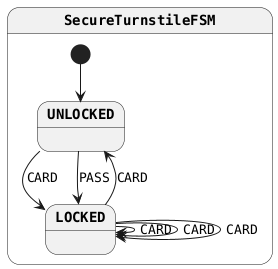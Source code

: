 @startuml
skinparam monochrome true
skinparam StateFontName Helvetica
skinparam defaultFontName Monospaced
skinparam defaultFontStyle Bold
skinparam state {
    FontStyle Bold
}
state SecureTurnstileFSM {
[*] --> UNLOCKED
LOCKED --> LOCKED : CARD
LOCKED --> LOCKED : CARD
LOCKED --> UNLOCKED : CARD
LOCKED --> LOCKED : CARD
UNLOCKED --> LOCKED : CARD
UNLOCKED --> LOCKED : PASS
}
@enduml
